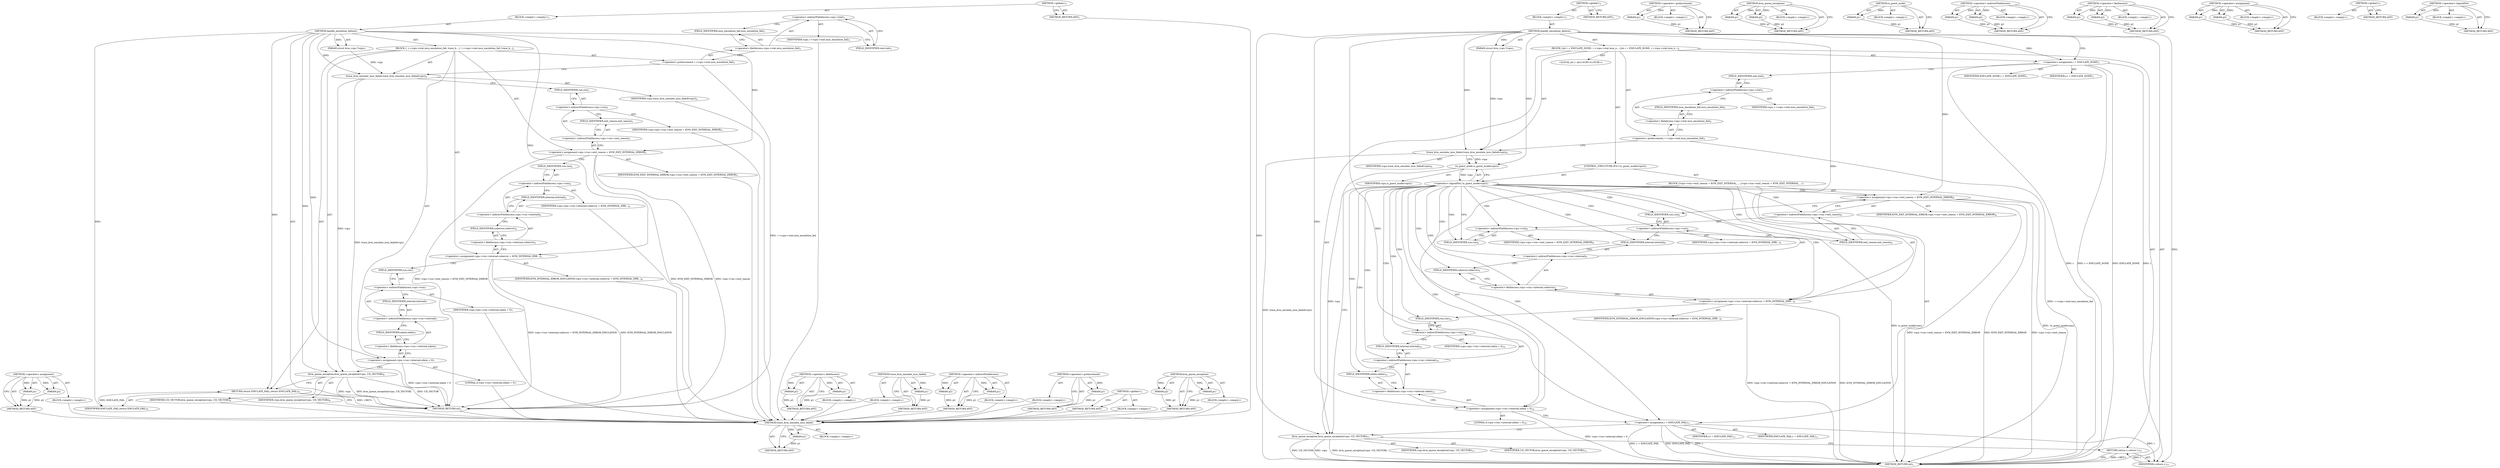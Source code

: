 digraph "&lt;operator&gt;.logicalNot" {
vulnerable_86 [label=<(METHOD,&lt;operator&gt;.assignment)>];
vulnerable_87 [label=<(PARAM,p1)>];
vulnerable_88 [label=<(PARAM,p2)>];
vulnerable_89 [label=<(BLOCK,&lt;empty&gt;,&lt;empty&gt;)>];
vulnerable_90 [label=<(METHOD_RETURN,ANY)>];
vulnerable_6 [label=<(METHOD,&lt;global&gt;)<SUB>1</SUB>>];
vulnerable_7 [label=<(BLOCK,&lt;empty&gt;,&lt;empty&gt;)<SUB>1</SUB>>];
vulnerable_8 [label=<(METHOD,handle_emulation_failure)<SUB>1</SUB>>];
vulnerable_9 [label=<(PARAM,struct kvm_vcpu *vcpu)<SUB>1</SUB>>];
vulnerable_10 [label=<(BLOCK,{
 	++vcpu-&gt;stat.insn_emulation_fail;
 	trace_k...,{
 	++vcpu-&gt;stat.insn_emulation_fail;
 	trace_k...)<SUB>2</SUB>>];
vulnerable_11 [label=<(&lt;operator&gt;.preIncrement,++vcpu-&gt;stat.insn_emulation_fail)<SUB>3</SUB>>];
vulnerable_12 [label=<(&lt;operator&gt;.fieldAccess,vcpu-&gt;stat.insn_emulation_fail)<SUB>3</SUB>>];
vulnerable_13 [label=<(&lt;operator&gt;.indirectFieldAccess,vcpu-&gt;stat)<SUB>3</SUB>>];
vulnerable_14 [label=<(IDENTIFIER,vcpu,++vcpu-&gt;stat.insn_emulation_fail)<SUB>3</SUB>>];
vulnerable_15 [label=<(FIELD_IDENTIFIER,stat,stat)<SUB>3</SUB>>];
vulnerable_16 [label=<(FIELD_IDENTIFIER,insn_emulation_fail,insn_emulation_fail)<SUB>3</SUB>>];
vulnerable_17 [label=<(trace_kvm_emulate_insn_failed,trace_kvm_emulate_insn_failed(vcpu))<SUB>4</SUB>>];
vulnerable_18 [label=<(IDENTIFIER,vcpu,trace_kvm_emulate_insn_failed(vcpu))<SUB>4</SUB>>];
vulnerable_19 [label=<(&lt;operator&gt;.assignment,vcpu-&gt;run-&gt;exit_reason = KVM_EXIT_INTERNAL_ERROR)<SUB>5</SUB>>];
vulnerable_20 [label=<(&lt;operator&gt;.indirectFieldAccess,vcpu-&gt;run-&gt;exit_reason)<SUB>5</SUB>>];
vulnerable_21 [label=<(&lt;operator&gt;.indirectFieldAccess,vcpu-&gt;run)<SUB>5</SUB>>];
vulnerable_22 [label=<(IDENTIFIER,vcpu,vcpu-&gt;run-&gt;exit_reason = KVM_EXIT_INTERNAL_ERROR)<SUB>5</SUB>>];
vulnerable_23 [label=<(FIELD_IDENTIFIER,run,run)<SUB>5</SUB>>];
vulnerable_24 [label=<(FIELD_IDENTIFIER,exit_reason,exit_reason)<SUB>5</SUB>>];
vulnerable_25 [label=<(IDENTIFIER,KVM_EXIT_INTERNAL_ERROR,vcpu-&gt;run-&gt;exit_reason = KVM_EXIT_INTERNAL_ERROR)<SUB>5</SUB>>];
vulnerable_26 [label=<(&lt;operator&gt;.assignment,vcpu-&gt;run-&gt;internal.suberror = KVM_INTERNAL_ERR...)<SUB>6</SUB>>];
vulnerable_27 [label=<(&lt;operator&gt;.fieldAccess,vcpu-&gt;run-&gt;internal.suberror)<SUB>6</SUB>>];
vulnerable_28 [label=<(&lt;operator&gt;.indirectFieldAccess,vcpu-&gt;run-&gt;internal)<SUB>6</SUB>>];
vulnerable_29 [label=<(&lt;operator&gt;.indirectFieldAccess,vcpu-&gt;run)<SUB>6</SUB>>];
vulnerable_30 [label=<(IDENTIFIER,vcpu,vcpu-&gt;run-&gt;internal.suberror = KVM_INTERNAL_ERR...)<SUB>6</SUB>>];
vulnerable_31 [label=<(FIELD_IDENTIFIER,run,run)<SUB>6</SUB>>];
vulnerable_32 [label=<(FIELD_IDENTIFIER,internal,internal)<SUB>6</SUB>>];
vulnerable_33 [label=<(FIELD_IDENTIFIER,suberror,suberror)<SUB>6</SUB>>];
vulnerable_34 [label=<(IDENTIFIER,KVM_INTERNAL_ERROR_EMULATION,vcpu-&gt;run-&gt;internal.suberror = KVM_INTERNAL_ERR...)<SUB>6</SUB>>];
vulnerable_35 [label=<(&lt;operator&gt;.assignment,vcpu-&gt;run-&gt;internal.ndata = 0)<SUB>7</SUB>>];
vulnerable_36 [label=<(&lt;operator&gt;.fieldAccess,vcpu-&gt;run-&gt;internal.ndata)<SUB>7</SUB>>];
vulnerable_37 [label=<(&lt;operator&gt;.indirectFieldAccess,vcpu-&gt;run-&gt;internal)<SUB>7</SUB>>];
vulnerable_38 [label=<(&lt;operator&gt;.indirectFieldAccess,vcpu-&gt;run)<SUB>7</SUB>>];
vulnerable_39 [label=<(IDENTIFIER,vcpu,vcpu-&gt;run-&gt;internal.ndata = 0)<SUB>7</SUB>>];
vulnerable_40 [label=<(FIELD_IDENTIFIER,run,run)<SUB>7</SUB>>];
vulnerable_41 [label=<(FIELD_IDENTIFIER,internal,internal)<SUB>7</SUB>>];
vulnerable_42 [label=<(FIELD_IDENTIFIER,ndata,ndata)<SUB>7</SUB>>];
vulnerable_43 [label=<(LITERAL,0,vcpu-&gt;run-&gt;internal.ndata = 0)<SUB>7</SUB>>];
vulnerable_44 [label=<(kvm_queue_exception,kvm_queue_exception(vcpu, UD_VECTOR))<SUB>8</SUB>>];
vulnerable_45 [label=<(IDENTIFIER,vcpu,kvm_queue_exception(vcpu, UD_VECTOR))<SUB>8</SUB>>];
vulnerable_46 [label=<(IDENTIFIER,UD_VECTOR,kvm_queue_exception(vcpu, UD_VECTOR))<SUB>8</SUB>>];
vulnerable_47 [label=<(RETURN,return EMULATE_FAIL;,return EMULATE_FAIL;)<SUB>9</SUB>>];
vulnerable_48 [label=<(IDENTIFIER,EMULATE_FAIL,return EMULATE_FAIL;)<SUB>9</SUB>>];
vulnerable_49 [label=<(METHOD_RETURN,int)<SUB>1</SUB>>];
vulnerable_51 [label=<(METHOD_RETURN,ANY)<SUB>1</SUB>>];
vulnerable_72 [label=<(METHOD,&lt;operator&gt;.fieldAccess)>];
vulnerable_73 [label=<(PARAM,p1)>];
vulnerable_74 [label=<(PARAM,p2)>];
vulnerable_75 [label=<(BLOCK,&lt;empty&gt;,&lt;empty&gt;)>];
vulnerable_76 [label=<(METHOD_RETURN,ANY)>];
vulnerable_82 [label=<(METHOD,trace_kvm_emulate_insn_failed)>];
vulnerable_83 [label=<(PARAM,p1)>];
vulnerable_84 [label=<(BLOCK,&lt;empty&gt;,&lt;empty&gt;)>];
vulnerable_85 [label=<(METHOD_RETURN,ANY)>];
vulnerable_77 [label=<(METHOD,&lt;operator&gt;.indirectFieldAccess)>];
vulnerable_78 [label=<(PARAM,p1)>];
vulnerable_79 [label=<(PARAM,p2)>];
vulnerable_80 [label=<(BLOCK,&lt;empty&gt;,&lt;empty&gt;)>];
vulnerable_81 [label=<(METHOD_RETURN,ANY)>];
vulnerable_68 [label=<(METHOD,&lt;operator&gt;.preIncrement)>];
vulnerable_69 [label=<(PARAM,p1)>];
vulnerable_70 [label=<(BLOCK,&lt;empty&gt;,&lt;empty&gt;)>];
vulnerable_71 [label=<(METHOD_RETURN,ANY)>];
vulnerable_62 [label=<(METHOD,&lt;global&gt;)<SUB>1</SUB>>];
vulnerable_63 [label=<(BLOCK,&lt;empty&gt;,&lt;empty&gt;)>];
vulnerable_64 [label=<(METHOD_RETURN,ANY)>];
vulnerable_91 [label=<(METHOD,kvm_queue_exception)>];
vulnerable_92 [label=<(PARAM,p1)>];
vulnerable_93 [label=<(PARAM,p2)>];
vulnerable_94 [label=<(BLOCK,&lt;empty&gt;,&lt;empty&gt;)>];
vulnerable_95 [label=<(METHOD_RETURN,ANY)>];
fixed_99 [label=<(METHOD,trace_kvm_emulate_insn_failed)>];
fixed_100 [label=<(PARAM,p1)>];
fixed_101 [label=<(BLOCK,&lt;empty&gt;,&lt;empty&gt;)>];
fixed_102 [label=<(METHOD_RETURN,ANY)>];
fixed_6 [label=<(METHOD,&lt;global&gt;)<SUB>1</SUB>>];
fixed_7 [label=<(BLOCK,&lt;empty&gt;,&lt;empty&gt;)<SUB>1</SUB>>];
fixed_8 [label=<(METHOD,handle_emulation_failure)<SUB>1</SUB>>];
fixed_9 [label=<(PARAM,struct kvm_vcpu *vcpu)<SUB>1</SUB>>];
fixed_10 [label=<(BLOCK,{
	int r = EMULATE_DONE;

 	++vcpu-&gt;stat.insn_e...,{
	int r = EMULATE_DONE;

 	++vcpu-&gt;stat.insn_e...)<SUB>2</SUB>>];
fixed_11 [label="<(LOCAL,int r: int)<SUB>3</SUB>>"];
fixed_12 [label=<(&lt;operator&gt;.assignment,r = EMULATE_DONE)<SUB>3</SUB>>];
fixed_13 [label=<(IDENTIFIER,r,r = EMULATE_DONE)<SUB>3</SUB>>];
fixed_14 [label=<(IDENTIFIER,EMULATE_DONE,r = EMULATE_DONE)<SUB>3</SUB>>];
fixed_15 [label=<(&lt;operator&gt;.preIncrement,++vcpu-&gt;stat.insn_emulation_fail)<SUB>5</SUB>>];
fixed_16 [label=<(&lt;operator&gt;.fieldAccess,vcpu-&gt;stat.insn_emulation_fail)<SUB>5</SUB>>];
fixed_17 [label=<(&lt;operator&gt;.indirectFieldAccess,vcpu-&gt;stat)<SUB>5</SUB>>];
fixed_18 [label=<(IDENTIFIER,vcpu,++vcpu-&gt;stat.insn_emulation_fail)<SUB>5</SUB>>];
fixed_19 [label=<(FIELD_IDENTIFIER,stat,stat)<SUB>5</SUB>>];
fixed_20 [label=<(FIELD_IDENTIFIER,insn_emulation_fail,insn_emulation_fail)<SUB>5</SUB>>];
fixed_21 [label=<(trace_kvm_emulate_insn_failed,trace_kvm_emulate_insn_failed(vcpu))<SUB>6</SUB>>];
fixed_22 [label=<(IDENTIFIER,vcpu,trace_kvm_emulate_insn_failed(vcpu))<SUB>6</SUB>>];
fixed_23 [label=<(CONTROL_STRUCTURE,IF,if (!is_guest_mode(vcpu)))<SUB>7</SUB>>];
fixed_24 [label=<(&lt;operator&gt;.logicalNot,!is_guest_mode(vcpu))<SUB>7</SUB>>];
fixed_25 [label=<(is_guest_mode,is_guest_mode(vcpu))<SUB>7</SUB>>];
fixed_26 [label=<(IDENTIFIER,vcpu,is_guest_mode(vcpu))<SUB>7</SUB>>];
fixed_27 [label=<(BLOCK,{
		vcpu-&gt;run-&gt;exit_reason = KVM_EXIT_INTERNAL_...,{
		vcpu-&gt;run-&gt;exit_reason = KVM_EXIT_INTERNAL_...)<SUB>7</SUB>>];
fixed_28 [label=<(&lt;operator&gt;.assignment,vcpu-&gt;run-&gt;exit_reason = KVM_EXIT_INTERNAL_ERROR)<SUB>8</SUB>>];
fixed_29 [label=<(&lt;operator&gt;.indirectFieldAccess,vcpu-&gt;run-&gt;exit_reason)<SUB>8</SUB>>];
fixed_30 [label=<(&lt;operator&gt;.indirectFieldAccess,vcpu-&gt;run)<SUB>8</SUB>>];
fixed_31 [label=<(IDENTIFIER,vcpu,vcpu-&gt;run-&gt;exit_reason = KVM_EXIT_INTERNAL_ERROR)<SUB>8</SUB>>];
fixed_32 [label=<(FIELD_IDENTIFIER,run,run)<SUB>8</SUB>>];
fixed_33 [label=<(FIELD_IDENTIFIER,exit_reason,exit_reason)<SUB>8</SUB>>];
fixed_34 [label=<(IDENTIFIER,KVM_EXIT_INTERNAL_ERROR,vcpu-&gt;run-&gt;exit_reason = KVM_EXIT_INTERNAL_ERROR)<SUB>8</SUB>>];
fixed_35 [label=<(&lt;operator&gt;.assignment,vcpu-&gt;run-&gt;internal.suberror = KVM_INTERNAL_ERR...)<SUB>9</SUB>>];
fixed_36 [label=<(&lt;operator&gt;.fieldAccess,vcpu-&gt;run-&gt;internal.suberror)<SUB>9</SUB>>];
fixed_37 [label=<(&lt;operator&gt;.indirectFieldAccess,vcpu-&gt;run-&gt;internal)<SUB>9</SUB>>];
fixed_38 [label=<(&lt;operator&gt;.indirectFieldAccess,vcpu-&gt;run)<SUB>9</SUB>>];
fixed_39 [label=<(IDENTIFIER,vcpu,vcpu-&gt;run-&gt;internal.suberror = KVM_INTERNAL_ERR...)<SUB>9</SUB>>];
fixed_40 [label=<(FIELD_IDENTIFIER,run,run)<SUB>9</SUB>>];
fixed_41 [label=<(FIELD_IDENTIFIER,internal,internal)<SUB>9</SUB>>];
fixed_42 [label=<(FIELD_IDENTIFIER,suberror,suberror)<SUB>9</SUB>>];
fixed_43 [label=<(IDENTIFIER,KVM_INTERNAL_ERROR_EMULATION,vcpu-&gt;run-&gt;internal.suberror = KVM_INTERNAL_ERR...)<SUB>9</SUB>>];
fixed_44 [label=<(&lt;operator&gt;.assignment,vcpu-&gt;run-&gt;internal.ndata = 0)<SUB>10</SUB>>];
fixed_45 [label=<(&lt;operator&gt;.fieldAccess,vcpu-&gt;run-&gt;internal.ndata)<SUB>10</SUB>>];
fixed_46 [label=<(&lt;operator&gt;.indirectFieldAccess,vcpu-&gt;run-&gt;internal)<SUB>10</SUB>>];
fixed_47 [label=<(&lt;operator&gt;.indirectFieldAccess,vcpu-&gt;run)<SUB>10</SUB>>];
fixed_48 [label=<(IDENTIFIER,vcpu,vcpu-&gt;run-&gt;internal.ndata = 0)<SUB>10</SUB>>];
fixed_49 [label=<(FIELD_IDENTIFIER,run,run)<SUB>10</SUB>>];
fixed_50 [label=<(FIELD_IDENTIFIER,internal,internal)<SUB>10</SUB>>];
fixed_51 [label=<(FIELD_IDENTIFIER,ndata,ndata)<SUB>10</SUB>>];
fixed_52 [label=<(LITERAL,0,vcpu-&gt;run-&gt;internal.ndata = 0)<SUB>10</SUB>>];
fixed_53 [label=<(&lt;operator&gt;.assignment,r = EMULATE_FAIL)<SUB>11</SUB>>];
fixed_54 [label=<(IDENTIFIER,r,r = EMULATE_FAIL)<SUB>11</SUB>>];
fixed_55 [label=<(IDENTIFIER,EMULATE_FAIL,r = EMULATE_FAIL)<SUB>11</SUB>>];
fixed_56 [label=<(kvm_queue_exception,kvm_queue_exception(vcpu, UD_VECTOR))<SUB>13</SUB>>];
fixed_57 [label=<(IDENTIFIER,vcpu,kvm_queue_exception(vcpu, UD_VECTOR))<SUB>13</SUB>>];
fixed_58 [label=<(IDENTIFIER,UD_VECTOR,kvm_queue_exception(vcpu, UD_VECTOR))<SUB>13</SUB>>];
fixed_59 [label=<(RETURN,return r;,return r;)<SUB>15</SUB>>];
fixed_60 [label=<(IDENTIFIER,r,return r;)<SUB>15</SUB>>];
fixed_61 [label=<(METHOD_RETURN,int)<SUB>1</SUB>>];
fixed_63 [label=<(METHOD_RETURN,ANY)<SUB>1</SUB>>];
fixed_85 [label=<(METHOD,&lt;operator&gt;.preIncrement)>];
fixed_86 [label=<(PARAM,p1)>];
fixed_87 [label=<(BLOCK,&lt;empty&gt;,&lt;empty&gt;)>];
fixed_88 [label=<(METHOD_RETURN,ANY)>];
fixed_111 [label=<(METHOD,kvm_queue_exception)>];
fixed_112 [label=<(PARAM,p1)>];
fixed_113 [label=<(PARAM,p2)>];
fixed_114 [label=<(BLOCK,&lt;empty&gt;,&lt;empty&gt;)>];
fixed_115 [label=<(METHOD_RETURN,ANY)>];
fixed_107 [label=<(METHOD,is_guest_mode)>];
fixed_108 [label=<(PARAM,p1)>];
fixed_109 [label=<(BLOCK,&lt;empty&gt;,&lt;empty&gt;)>];
fixed_110 [label=<(METHOD_RETURN,ANY)>];
fixed_94 [label=<(METHOD,&lt;operator&gt;.indirectFieldAccess)>];
fixed_95 [label=<(PARAM,p1)>];
fixed_96 [label=<(PARAM,p2)>];
fixed_97 [label=<(BLOCK,&lt;empty&gt;,&lt;empty&gt;)>];
fixed_98 [label=<(METHOD_RETURN,ANY)>];
fixed_89 [label=<(METHOD,&lt;operator&gt;.fieldAccess)>];
fixed_90 [label=<(PARAM,p1)>];
fixed_91 [label=<(PARAM,p2)>];
fixed_92 [label=<(BLOCK,&lt;empty&gt;,&lt;empty&gt;)>];
fixed_93 [label=<(METHOD_RETURN,ANY)>];
fixed_80 [label=<(METHOD,&lt;operator&gt;.assignment)>];
fixed_81 [label=<(PARAM,p1)>];
fixed_82 [label=<(PARAM,p2)>];
fixed_83 [label=<(BLOCK,&lt;empty&gt;,&lt;empty&gt;)>];
fixed_84 [label=<(METHOD_RETURN,ANY)>];
fixed_74 [label=<(METHOD,&lt;global&gt;)<SUB>1</SUB>>];
fixed_75 [label=<(BLOCK,&lt;empty&gt;,&lt;empty&gt;)>];
fixed_76 [label=<(METHOD_RETURN,ANY)>];
fixed_103 [label=<(METHOD,&lt;operator&gt;.logicalNot)>];
fixed_104 [label=<(PARAM,p1)>];
fixed_105 [label=<(BLOCK,&lt;empty&gt;,&lt;empty&gt;)>];
fixed_106 [label=<(METHOD_RETURN,ANY)>];
vulnerable_86 -> vulnerable_87  [key=0, label="AST: "];
vulnerable_86 -> vulnerable_87  [key=1, label="DDG: "];
vulnerable_86 -> vulnerable_89  [key=0, label="AST: "];
vulnerable_86 -> vulnerable_88  [key=0, label="AST: "];
vulnerable_86 -> vulnerable_88  [key=1, label="DDG: "];
vulnerable_86 -> vulnerable_90  [key=0, label="AST: "];
vulnerable_86 -> vulnerable_90  [key=1, label="CFG: "];
vulnerable_87 -> vulnerable_90  [key=0, label="DDG: p1"];
vulnerable_88 -> vulnerable_90  [key=0, label="DDG: p2"];
vulnerable_89 -> fixed_99  [key=0];
vulnerable_90 -> fixed_99  [key=0];
vulnerable_6 -> vulnerable_7  [key=0, label="AST: "];
vulnerable_6 -> vulnerable_51  [key=0, label="AST: "];
vulnerable_6 -> vulnerable_51  [key=1, label="CFG: "];
vulnerable_7 -> vulnerable_8  [key=0, label="AST: "];
vulnerable_8 -> vulnerable_9  [key=0, label="AST: "];
vulnerable_8 -> vulnerable_9  [key=1, label="DDG: "];
vulnerable_8 -> vulnerable_10  [key=0, label="AST: "];
vulnerable_8 -> vulnerable_49  [key=0, label="AST: "];
vulnerable_8 -> vulnerable_15  [key=0, label="CFG: "];
vulnerable_8 -> vulnerable_19  [key=0, label="DDG: "];
vulnerable_8 -> vulnerable_26  [key=0, label="DDG: "];
vulnerable_8 -> vulnerable_35  [key=0, label="DDG: "];
vulnerable_8 -> vulnerable_47  [key=0, label="DDG: "];
vulnerable_8 -> vulnerable_17  [key=0, label="DDG: "];
vulnerable_8 -> vulnerable_44  [key=0, label="DDG: "];
vulnerable_8 -> vulnerable_48  [key=0, label="DDG: "];
vulnerable_9 -> vulnerable_17  [key=0, label="DDG: vcpu"];
vulnerable_10 -> vulnerable_11  [key=0, label="AST: "];
vulnerable_10 -> vulnerable_17  [key=0, label="AST: "];
vulnerable_10 -> vulnerable_19  [key=0, label="AST: "];
vulnerable_10 -> vulnerable_26  [key=0, label="AST: "];
vulnerable_10 -> vulnerable_35  [key=0, label="AST: "];
vulnerable_10 -> vulnerable_44  [key=0, label="AST: "];
vulnerable_10 -> vulnerable_47  [key=0, label="AST: "];
vulnerable_11 -> vulnerable_12  [key=0, label="AST: "];
vulnerable_11 -> vulnerable_17  [key=0, label="CFG: "];
vulnerable_11 -> vulnerable_49  [key=0, label="DDG: ++vcpu-&gt;stat.insn_emulation_fail"];
vulnerable_12 -> vulnerable_13  [key=0, label="AST: "];
vulnerable_12 -> vulnerable_16  [key=0, label="AST: "];
vulnerable_12 -> vulnerable_11  [key=0, label="CFG: "];
vulnerable_13 -> vulnerable_14  [key=0, label="AST: "];
vulnerable_13 -> vulnerable_15  [key=0, label="AST: "];
vulnerable_13 -> vulnerable_16  [key=0, label="CFG: "];
vulnerable_14 -> fixed_99  [key=0];
vulnerable_15 -> vulnerable_13  [key=0, label="CFG: "];
vulnerable_16 -> vulnerable_12  [key=0, label="CFG: "];
vulnerable_17 -> vulnerable_18  [key=0, label="AST: "];
vulnerable_17 -> vulnerable_23  [key=0, label="CFG: "];
vulnerable_17 -> vulnerable_49  [key=0, label="DDG: trace_kvm_emulate_insn_failed(vcpu)"];
vulnerable_17 -> vulnerable_44  [key=0, label="DDG: vcpu"];
vulnerable_18 -> fixed_99  [key=0];
vulnerable_19 -> vulnerable_20  [key=0, label="AST: "];
vulnerable_19 -> vulnerable_25  [key=0, label="AST: "];
vulnerable_19 -> vulnerable_31  [key=0, label="CFG: "];
vulnerable_19 -> vulnerable_49  [key=0, label="DDG: vcpu-&gt;run-&gt;exit_reason"];
vulnerable_19 -> vulnerable_49  [key=1, label="DDG: vcpu-&gt;run-&gt;exit_reason = KVM_EXIT_INTERNAL_ERROR"];
vulnerable_19 -> vulnerable_49  [key=2, label="DDG: KVM_EXIT_INTERNAL_ERROR"];
vulnerable_20 -> vulnerable_21  [key=0, label="AST: "];
vulnerable_20 -> vulnerable_24  [key=0, label="AST: "];
vulnerable_20 -> vulnerable_19  [key=0, label="CFG: "];
vulnerable_21 -> vulnerable_22  [key=0, label="AST: "];
vulnerable_21 -> vulnerable_23  [key=0, label="AST: "];
vulnerable_21 -> vulnerable_24  [key=0, label="CFG: "];
vulnerable_22 -> fixed_99  [key=0];
vulnerable_23 -> vulnerable_21  [key=0, label="CFG: "];
vulnerable_24 -> vulnerable_20  [key=0, label="CFG: "];
vulnerable_25 -> fixed_99  [key=0];
vulnerable_26 -> vulnerable_27  [key=0, label="AST: "];
vulnerable_26 -> vulnerable_34  [key=0, label="AST: "];
vulnerable_26 -> vulnerable_40  [key=0, label="CFG: "];
vulnerable_26 -> vulnerable_49  [key=0, label="DDG: vcpu-&gt;run-&gt;internal.suberror = KVM_INTERNAL_ERROR_EMULATION"];
vulnerable_26 -> vulnerable_49  [key=1, label="DDG: KVM_INTERNAL_ERROR_EMULATION"];
vulnerable_27 -> vulnerable_28  [key=0, label="AST: "];
vulnerable_27 -> vulnerable_33  [key=0, label="AST: "];
vulnerable_27 -> vulnerable_26  [key=0, label="CFG: "];
vulnerable_28 -> vulnerable_29  [key=0, label="AST: "];
vulnerable_28 -> vulnerable_32  [key=0, label="AST: "];
vulnerable_28 -> vulnerable_33  [key=0, label="CFG: "];
vulnerable_29 -> vulnerable_30  [key=0, label="AST: "];
vulnerable_29 -> vulnerable_31  [key=0, label="AST: "];
vulnerable_29 -> vulnerable_32  [key=0, label="CFG: "];
vulnerable_30 -> fixed_99  [key=0];
vulnerable_31 -> vulnerable_29  [key=0, label="CFG: "];
vulnerable_32 -> vulnerable_28  [key=0, label="CFG: "];
vulnerable_33 -> vulnerable_27  [key=0, label="CFG: "];
vulnerable_34 -> fixed_99  [key=0];
vulnerable_35 -> vulnerable_36  [key=0, label="AST: "];
vulnerable_35 -> vulnerable_43  [key=0, label="AST: "];
vulnerable_35 -> vulnerable_44  [key=0, label="CFG: "];
vulnerable_35 -> vulnerable_49  [key=0, label="DDG: vcpu-&gt;run-&gt;internal.ndata = 0"];
vulnerable_36 -> vulnerable_37  [key=0, label="AST: "];
vulnerable_36 -> vulnerable_42  [key=0, label="AST: "];
vulnerable_36 -> vulnerable_35  [key=0, label="CFG: "];
vulnerable_37 -> vulnerable_38  [key=0, label="AST: "];
vulnerable_37 -> vulnerable_41  [key=0, label="AST: "];
vulnerable_37 -> vulnerable_42  [key=0, label="CFG: "];
vulnerable_38 -> vulnerable_39  [key=0, label="AST: "];
vulnerable_38 -> vulnerable_40  [key=0, label="AST: "];
vulnerable_38 -> vulnerable_41  [key=0, label="CFG: "];
vulnerable_39 -> fixed_99  [key=0];
vulnerable_40 -> vulnerable_38  [key=0, label="CFG: "];
vulnerable_41 -> vulnerable_37  [key=0, label="CFG: "];
vulnerable_42 -> vulnerable_36  [key=0, label="CFG: "];
vulnerable_43 -> fixed_99  [key=0];
vulnerable_44 -> vulnerable_45  [key=0, label="AST: "];
vulnerable_44 -> vulnerable_46  [key=0, label="AST: "];
vulnerable_44 -> vulnerable_47  [key=0, label="CFG: "];
vulnerable_44 -> vulnerable_49  [key=0, label="DDG: vcpu"];
vulnerable_44 -> vulnerable_49  [key=1, label="DDG: kvm_queue_exception(vcpu, UD_VECTOR)"];
vulnerable_44 -> vulnerable_49  [key=2, label="DDG: UD_VECTOR"];
vulnerable_45 -> fixed_99  [key=0];
vulnerable_46 -> fixed_99  [key=0];
vulnerable_47 -> vulnerable_48  [key=0, label="AST: "];
vulnerable_47 -> vulnerable_49  [key=0, label="CFG: "];
vulnerable_47 -> vulnerable_49  [key=1, label="DDG: &lt;RET&gt;"];
vulnerable_48 -> vulnerable_47  [key=0, label="DDG: EMULATE_FAIL"];
vulnerable_49 -> fixed_99  [key=0];
vulnerable_51 -> fixed_99  [key=0];
vulnerable_72 -> vulnerable_73  [key=0, label="AST: "];
vulnerable_72 -> vulnerable_73  [key=1, label="DDG: "];
vulnerable_72 -> vulnerable_75  [key=0, label="AST: "];
vulnerable_72 -> vulnerable_74  [key=0, label="AST: "];
vulnerable_72 -> vulnerable_74  [key=1, label="DDG: "];
vulnerable_72 -> vulnerable_76  [key=0, label="AST: "];
vulnerable_72 -> vulnerable_76  [key=1, label="CFG: "];
vulnerable_73 -> vulnerable_76  [key=0, label="DDG: p1"];
vulnerable_74 -> vulnerable_76  [key=0, label="DDG: p2"];
vulnerable_75 -> fixed_99  [key=0];
vulnerable_76 -> fixed_99  [key=0];
vulnerable_82 -> vulnerable_83  [key=0, label="AST: "];
vulnerable_82 -> vulnerable_83  [key=1, label="DDG: "];
vulnerable_82 -> vulnerable_84  [key=0, label="AST: "];
vulnerable_82 -> vulnerable_85  [key=0, label="AST: "];
vulnerable_82 -> vulnerable_85  [key=1, label="CFG: "];
vulnerable_83 -> vulnerable_85  [key=0, label="DDG: p1"];
vulnerable_84 -> fixed_99  [key=0];
vulnerable_85 -> fixed_99  [key=0];
vulnerable_77 -> vulnerable_78  [key=0, label="AST: "];
vulnerable_77 -> vulnerable_78  [key=1, label="DDG: "];
vulnerable_77 -> vulnerable_80  [key=0, label="AST: "];
vulnerable_77 -> vulnerable_79  [key=0, label="AST: "];
vulnerable_77 -> vulnerable_79  [key=1, label="DDG: "];
vulnerable_77 -> vulnerable_81  [key=0, label="AST: "];
vulnerable_77 -> vulnerable_81  [key=1, label="CFG: "];
vulnerable_78 -> vulnerable_81  [key=0, label="DDG: p1"];
vulnerable_79 -> vulnerable_81  [key=0, label="DDG: p2"];
vulnerable_80 -> fixed_99  [key=0];
vulnerable_81 -> fixed_99  [key=0];
vulnerable_68 -> vulnerable_69  [key=0, label="AST: "];
vulnerable_68 -> vulnerable_69  [key=1, label="DDG: "];
vulnerable_68 -> vulnerable_70  [key=0, label="AST: "];
vulnerable_68 -> vulnerable_71  [key=0, label="AST: "];
vulnerable_68 -> vulnerable_71  [key=1, label="CFG: "];
vulnerable_69 -> vulnerable_71  [key=0, label="DDG: p1"];
vulnerable_70 -> fixed_99  [key=0];
vulnerable_71 -> fixed_99  [key=0];
vulnerable_62 -> vulnerable_63  [key=0, label="AST: "];
vulnerable_62 -> vulnerable_64  [key=0, label="AST: "];
vulnerable_62 -> vulnerable_64  [key=1, label="CFG: "];
vulnerable_63 -> fixed_99  [key=0];
vulnerable_64 -> fixed_99  [key=0];
vulnerable_91 -> vulnerable_92  [key=0, label="AST: "];
vulnerable_91 -> vulnerable_92  [key=1, label="DDG: "];
vulnerable_91 -> vulnerable_94  [key=0, label="AST: "];
vulnerable_91 -> vulnerable_93  [key=0, label="AST: "];
vulnerable_91 -> vulnerable_93  [key=1, label="DDG: "];
vulnerable_91 -> vulnerable_95  [key=0, label="AST: "];
vulnerable_91 -> vulnerable_95  [key=1, label="CFG: "];
vulnerable_92 -> vulnerable_95  [key=0, label="DDG: p1"];
vulnerable_93 -> vulnerable_95  [key=0, label="DDG: p2"];
vulnerable_94 -> fixed_99  [key=0];
vulnerable_95 -> fixed_99  [key=0];
fixed_99 -> fixed_100  [key=0, label="AST: "];
fixed_99 -> fixed_100  [key=1, label="DDG: "];
fixed_99 -> fixed_101  [key=0, label="AST: "];
fixed_99 -> fixed_102  [key=0, label="AST: "];
fixed_99 -> fixed_102  [key=1, label="CFG: "];
fixed_100 -> fixed_102  [key=0, label="DDG: p1"];
fixed_6 -> fixed_7  [key=0, label="AST: "];
fixed_6 -> fixed_63  [key=0, label="AST: "];
fixed_6 -> fixed_63  [key=1, label="CFG: "];
fixed_7 -> fixed_8  [key=0, label="AST: "];
fixed_8 -> fixed_9  [key=0, label="AST: "];
fixed_8 -> fixed_9  [key=1, label="DDG: "];
fixed_8 -> fixed_10  [key=0, label="AST: "];
fixed_8 -> fixed_61  [key=0, label="AST: "];
fixed_8 -> fixed_12  [key=0, label="CFG: "];
fixed_8 -> fixed_12  [key=1, label="DDG: "];
fixed_8 -> fixed_21  [key=0, label="DDG: "];
fixed_8 -> fixed_56  [key=0, label="DDG: "];
fixed_8 -> fixed_60  [key=0, label="DDG: "];
fixed_8 -> fixed_28  [key=0, label="DDG: "];
fixed_8 -> fixed_35  [key=0, label="DDG: "];
fixed_8 -> fixed_44  [key=0, label="DDG: "];
fixed_8 -> fixed_53  [key=0, label="DDG: "];
fixed_8 -> fixed_25  [key=0, label="DDG: "];
fixed_9 -> fixed_21  [key=0, label="DDG: vcpu"];
fixed_10 -> fixed_11  [key=0, label="AST: "];
fixed_10 -> fixed_12  [key=0, label="AST: "];
fixed_10 -> fixed_15  [key=0, label="AST: "];
fixed_10 -> fixed_21  [key=0, label="AST: "];
fixed_10 -> fixed_23  [key=0, label="AST: "];
fixed_10 -> fixed_56  [key=0, label="AST: "];
fixed_10 -> fixed_59  [key=0, label="AST: "];
fixed_12 -> fixed_13  [key=0, label="AST: "];
fixed_12 -> fixed_14  [key=0, label="AST: "];
fixed_12 -> fixed_19  [key=0, label="CFG: "];
fixed_12 -> fixed_61  [key=0, label="DDG: r"];
fixed_12 -> fixed_61  [key=1, label="DDG: r = EMULATE_DONE"];
fixed_12 -> fixed_61  [key=2, label="DDG: EMULATE_DONE"];
fixed_12 -> fixed_60  [key=0, label="DDG: r"];
fixed_15 -> fixed_16  [key=0, label="AST: "];
fixed_15 -> fixed_21  [key=0, label="CFG: "];
fixed_15 -> fixed_61  [key=0, label="DDG: ++vcpu-&gt;stat.insn_emulation_fail"];
fixed_16 -> fixed_17  [key=0, label="AST: "];
fixed_16 -> fixed_20  [key=0, label="AST: "];
fixed_16 -> fixed_15  [key=0, label="CFG: "];
fixed_17 -> fixed_18  [key=0, label="AST: "];
fixed_17 -> fixed_19  [key=0, label="AST: "];
fixed_17 -> fixed_20  [key=0, label="CFG: "];
fixed_19 -> fixed_17  [key=0, label="CFG: "];
fixed_20 -> fixed_16  [key=0, label="CFG: "];
fixed_21 -> fixed_22  [key=0, label="AST: "];
fixed_21 -> fixed_25  [key=0, label="CFG: "];
fixed_21 -> fixed_25  [key=1, label="DDG: vcpu"];
fixed_21 -> fixed_61  [key=0, label="DDG: trace_kvm_emulate_insn_failed(vcpu)"];
fixed_23 -> fixed_24  [key=0, label="AST: "];
fixed_23 -> fixed_27  [key=0, label="AST: "];
fixed_24 -> fixed_25  [key=0, label="AST: "];
fixed_24 -> fixed_32  [key=0, label="CFG: "];
fixed_24 -> fixed_32  [key=1, label="CDG: "];
fixed_24 -> fixed_56  [key=0, label="CFG: "];
fixed_24 -> fixed_61  [key=0, label="DDG: is_guest_mode(vcpu)"];
fixed_24 -> fixed_61  [key=1, label="DDG: !is_guest_mode(vcpu)"];
fixed_24 -> fixed_47  [key=0, label="CDG: "];
fixed_24 -> fixed_30  [key=0, label="CDG: "];
fixed_24 -> fixed_49  [key=0, label="CDG: "];
fixed_24 -> fixed_33  [key=0, label="CDG: "];
fixed_24 -> fixed_42  [key=0, label="CDG: "];
fixed_24 -> fixed_51  [key=0, label="CDG: "];
fixed_24 -> fixed_28  [key=0, label="CDG: "];
fixed_24 -> fixed_36  [key=0, label="CDG: "];
fixed_24 -> fixed_37  [key=0, label="CDG: "];
fixed_24 -> fixed_46  [key=0, label="CDG: "];
fixed_24 -> fixed_53  [key=0, label="CDG: "];
fixed_24 -> fixed_38  [key=0, label="CDG: "];
fixed_24 -> fixed_41  [key=0, label="CDG: "];
fixed_24 -> fixed_45  [key=0, label="CDG: "];
fixed_24 -> fixed_40  [key=0, label="CDG: "];
fixed_24 -> fixed_29  [key=0, label="CDG: "];
fixed_24 -> fixed_50  [key=0, label="CDG: "];
fixed_24 -> fixed_44  [key=0, label="CDG: "];
fixed_24 -> fixed_35  [key=0, label="CDG: "];
fixed_25 -> fixed_26  [key=0, label="AST: "];
fixed_25 -> fixed_24  [key=0, label="CFG: "];
fixed_25 -> fixed_24  [key=1, label="DDG: vcpu"];
fixed_25 -> fixed_56  [key=0, label="DDG: vcpu"];
fixed_27 -> fixed_28  [key=0, label="AST: "];
fixed_27 -> fixed_35  [key=0, label="AST: "];
fixed_27 -> fixed_44  [key=0, label="AST: "];
fixed_27 -> fixed_53  [key=0, label="AST: "];
fixed_28 -> fixed_29  [key=0, label="AST: "];
fixed_28 -> fixed_34  [key=0, label="AST: "];
fixed_28 -> fixed_40  [key=0, label="CFG: "];
fixed_28 -> fixed_61  [key=0, label="DDG: vcpu-&gt;run-&gt;exit_reason"];
fixed_28 -> fixed_61  [key=1, label="DDG: vcpu-&gt;run-&gt;exit_reason = KVM_EXIT_INTERNAL_ERROR"];
fixed_28 -> fixed_61  [key=2, label="DDG: KVM_EXIT_INTERNAL_ERROR"];
fixed_29 -> fixed_30  [key=0, label="AST: "];
fixed_29 -> fixed_33  [key=0, label="AST: "];
fixed_29 -> fixed_28  [key=0, label="CFG: "];
fixed_30 -> fixed_31  [key=0, label="AST: "];
fixed_30 -> fixed_32  [key=0, label="AST: "];
fixed_30 -> fixed_33  [key=0, label="CFG: "];
fixed_32 -> fixed_30  [key=0, label="CFG: "];
fixed_33 -> fixed_29  [key=0, label="CFG: "];
fixed_35 -> fixed_36  [key=0, label="AST: "];
fixed_35 -> fixed_43  [key=0, label="AST: "];
fixed_35 -> fixed_49  [key=0, label="CFG: "];
fixed_35 -> fixed_61  [key=0, label="DDG: vcpu-&gt;run-&gt;internal.suberror = KVM_INTERNAL_ERROR_EMULATION"];
fixed_35 -> fixed_61  [key=1, label="DDG: KVM_INTERNAL_ERROR_EMULATION"];
fixed_36 -> fixed_37  [key=0, label="AST: "];
fixed_36 -> fixed_42  [key=0, label="AST: "];
fixed_36 -> fixed_35  [key=0, label="CFG: "];
fixed_37 -> fixed_38  [key=0, label="AST: "];
fixed_37 -> fixed_41  [key=0, label="AST: "];
fixed_37 -> fixed_42  [key=0, label="CFG: "];
fixed_38 -> fixed_39  [key=0, label="AST: "];
fixed_38 -> fixed_40  [key=0, label="AST: "];
fixed_38 -> fixed_41  [key=0, label="CFG: "];
fixed_40 -> fixed_38  [key=0, label="CFG: "];
fixed_41 -> fixed_37  [key=0, label="CFG: "];
fixed_42 -> fixed_36  [key=0, label="CFG: "];
fixed_44 -> fixed_45  [key=0, label="AST: "];
fixed_44 -> fixed_52  [key=0, label="AST: "];
fixed_44 -> fixed_53  [key=0, label="CFG: "];
fixed_44 -> fixed_61  [key=0, label="DDG: vcpu-&gt;run-&gt;internal.ndata = 0"];
fixed_45 -> fixed_46  [key=0, label="AST: "];
fixed_45 -> fixed_51  [key=0, label="AST: "];
fixed_45 -> fixed_44  [key=0, label="CFG: "];
fixed_46 -> fixed_47  [key=0, label="AST: "];
fixed_46 -> fixed_50  [key=0, label="AST: "];
fixed_46 -> fixed_51  [key=0, label="CFG: "];
fixed_47 -> fixed_48  [key=0, label="AST: "];
fixed_47 -> fixed_49  [key=0, label="AST: "];
fixed_47 -> fixed_50  [key=0, label="CFG: "];
fixed_49 -> fixed_47  [key=0, label="CFG: "];
fixed_50 -> fixed_46  [key=0, label="CFG: "];
fixed_51 -> fixed_45  [key=0, label="CFG: "];
fixed_53 -> fixed_54  [key=0, label="AST: "];
fixed_53 -> fixed_55  [key=0, label="AST: "];
fixed_53 -> fixed_56  [key=0, label="CFG: "];
fixed_53 -> fixed_61  [key=0, label="DDG: r"];
fixed_53 -> fixed_61  [key=1, label="DDG: r = EMULATE_FAIL"];
fixed_53 -> fixed_61  [key=2, label="DDG: EMULATE_FAIL"];
fixed_53 -> fixed_60  [key=0, label="DDG: r"];
fixed_56 -> fixed_57  [key=0, label="AST: "];
fixed_56 -> fixed_58  [key=0, label="AST: "];
fixed_56 -> fixed_59  [key=0, label="CFG: "];
fixed_56 -> fixed_61  [key=0, label="DDG: vcpu"];
fixed_56 -> fixed_61  [key=1, label="DDG: kvm_queue_exception(vcpu, UD_VECTOR)"];
fixed_56 -> fixed_61  [key=2, label="DDG: UD_VECTOR"];
fixed_59 -> fixed_60  [key=0, label="AST: "];
fixed_59 -> fixed_61  [key=0, label="CFG: "];
fixed_59 -> fixed_61  [key=1, label="DDG: &lt;RET&gt;"];
fixed_60 -> fixed_59  [key=0, label="DDG: r"];
fixed_85 -> fixed_86  [key=0, label="AST: "];
fixed_85 -> fixed_86  [key=1, label="DDG: "];
fixed_85 -> fixed_87  [key=0, label="AST: "];
fixed_85 -> fixed_88  [key=0, label="AST: "];
fixed_85 -> fixed_88  [key=1, label="CFG: "];
fixed_86 -> fixed_88  [key=0, label="DDG: p1"];
fixed_111 -> fixed_112  [key=0, label="AST: "];
fixed_111 -> fixed_112  [key=1, label="DDG: "];
fixed_111 -> fixed_114  [key=0, label="AST: "];
fixed_111 -> fixed_113  [key=0, label="AST: "];
fixed_111 -> fixed_113  [key=1, label="DDG: "];
fixed_111 -> fixed_115  [key=0, label="AST: "];
fixed_111 -> fixed_115  [key=1, label="CFG: "];
fixed_112 -> fixed_115  [key=0, label="DDG: p1"];
fixed_113 -> fixed_115  [key=0, label="DDG: p2"];
fixed_107 -> fixed_108  [key=0, label="AST: "];
fixed_107 -> fixed_108  [key=1, label="DDG: "];
fixed_107 -> fixed_109  [key=0, label="AST: "];
fixed_107 -> fixed_110  [key=0, label="AST: "];
fixed_107 -> fixed_110  [key=1, label="CFG: "];
fixed_108 -> fixed_110  [key=0, label="DDG: p1"];
fixed_94 -> fixed_95  [key=0, label="AST: "];
fixed_94 -> fixed_95  [key=1, label="DDG: "];
fixed_94 -> fixed_97  [key=0, label="AST: "];
fixed_94 -> fixed_96  [key=0, label="AST: "];
fixed_94 -> fixed_96  [key=1, label="DDG: "];
fixed_94 -> fixed_98  [key=0, label="AST: "];
fixed_94 -> fixed_98  [key=1, label="CFG: "];
fixed_95 -> fixed_98  [key=0, label="DDG: p1"];
fixed_96 -> fixed_98  [key=0, label="DDG: p2"];
fixed_89 -> fixed_90  [key=0, label="AST: "];
fixed_89 -> fixed_90  [key=1, label="DDG: "];
fixed_89 -> fixed_92  [key=0, label="AST: "];
fixed_89 -> fixed_91  [key=0, label="AST: "];
fixed_89 -> fixed_91  [key=1, label="DDG: "];
fixed_89 -> fixed_93  [key=0, label="AST: "];
fixed_89 -> fixed_93  [key=1, label="CFG: "];
fixed_90 -> fixed_93  [key=0, label="DDG: p1"];
fixed_91 -> fixed_93  [key=0, label="DDG: p2"];
fixed_80 -> fixed_81  [key=0, label="AST: "];
fixed_80 -> fixed_81  [key=1, label="DDG: "];
fixed_80 -> fixed_83  [key=0, label="AST: "];
fixed_80 -> fixed_82  [key=0, label="AST: "];
fixed_80 -> fixed_82  [key=1, label="DDG: "];
fixed_80 -> fixed_84  [key=0, label="AST: "];
fixed_80 -> fixed_84  [key=1, label="CFG: "];
fixed_81 -> fixed_84  [key=0, label="DDG: p1"];
fixed_82 -> fixed_84  [key=0, label="DDG: p2"];
fixed_74 -> fixed_75  [key=0, label="AST: "];
fixed_74 -> fixed_76  [key=0, label="AST: "];
fixed_74 -> fixed_76  [key=1, label="CFG: "];
fixed_103 -> fixed_104  [key=0, label="AST: "];
fixed_103 -> fixed_104  [key=1, label="DDG: "];
fixed_103 -> fixed_105  [key=0, label="AST: "];
fixed_103 -> fixed_106  [key=0, label="AST: "];
fixed_103 -> fixed_106  [key=1, label="CFG: "];
fixed_104 -> fixed_106  [key=0, label="DDG: p1"];
}
